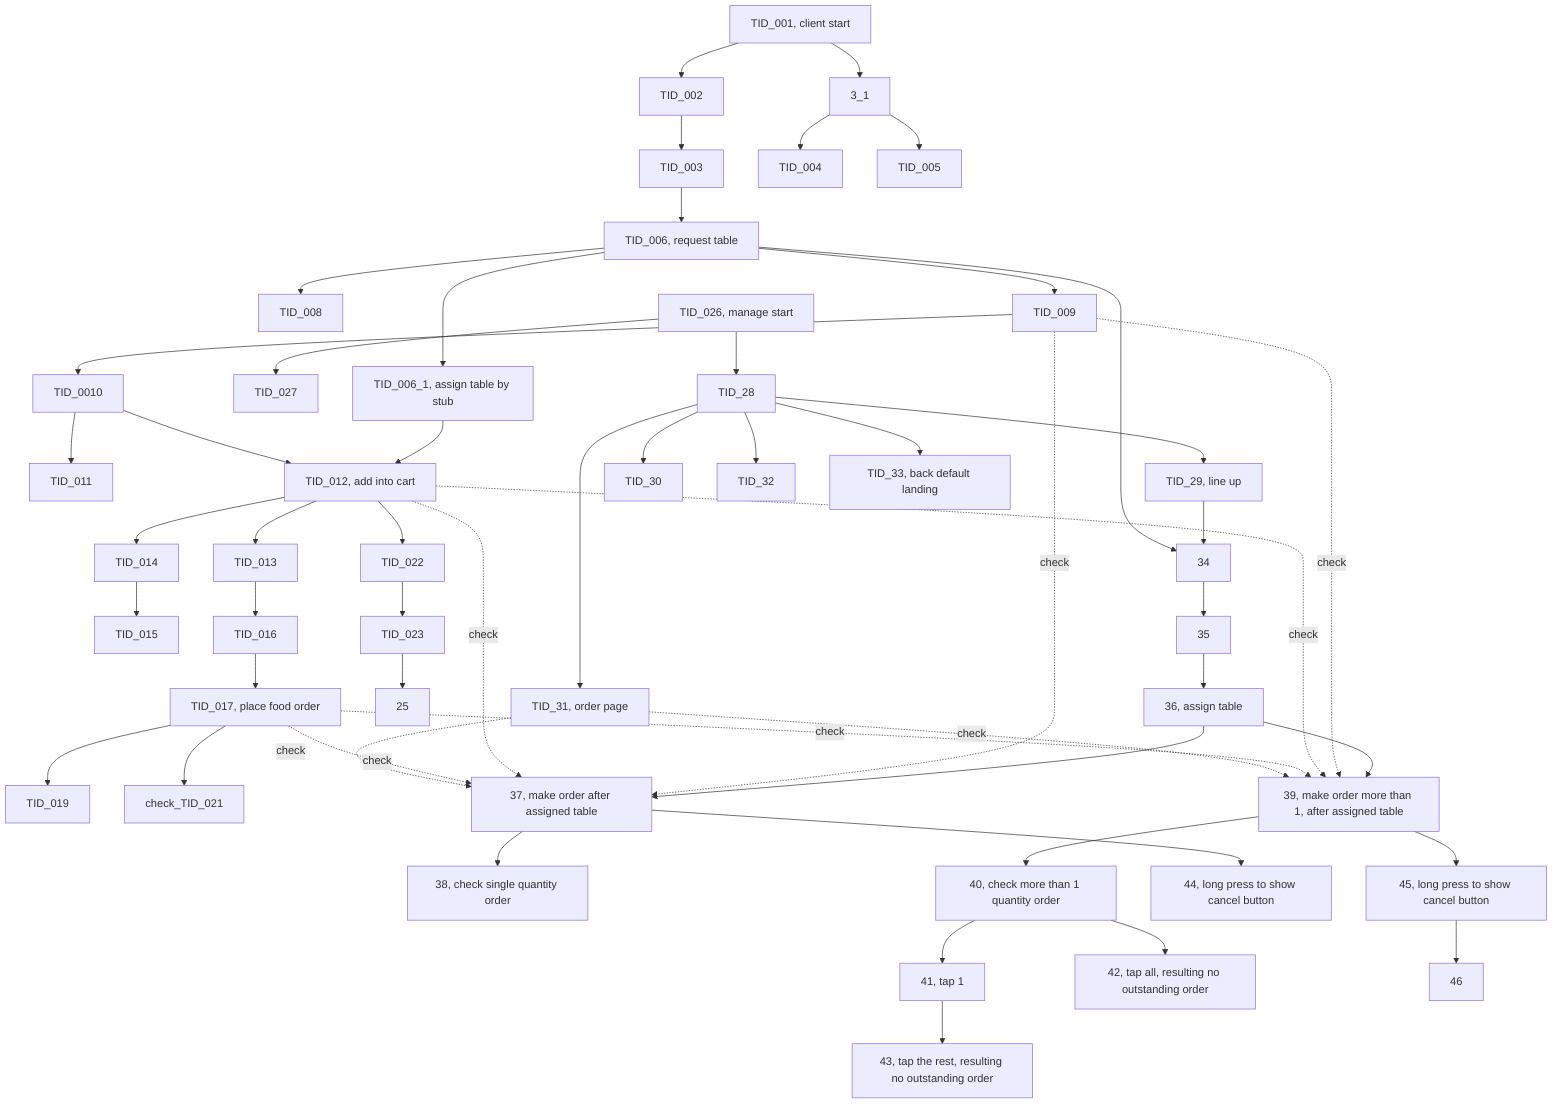 graph TD
  1[TID_001, client start]-->2[TID_002]
  2-->3[TID_003]
  1-->3_1
  3_1-->4[TID_004]
  3_1-->5[TID_005]
  3-->6[TID_006, request table]
  6-->6_1[TID_006_1, assign table by stub]
  6-->8[TID_008]
  6-->9[TID_009]
  9-->10[TID_0010]
  10-->11[TID_011]
  6_1-->12
  10-->12[TID_012, add into cart]
  12-->13[TID_013]
  12-->14[TID_014]
  14-->15[TID_015]
  13-->16[TID_016]
  16-->17[TID_017, place food order]
  17-->19[TID_019]
  17-->21[check_TID_021]
  12-->22[TID_022]
  22-->23[TID_023]
  23-->25

  26[TID_026, manage start]-->27[TID_027]
  26-->28[TID_28]
  28-->29[TID_29, line up]
  28-->30[TID_30]
  28-->31[TID_31, order page]
  28-->32[TID_32]
  28-->33[TID_33, back default landing]
  29-->34
  6-->34
  34-->35
  35-->36[36, assign table]
  36-->37[37, make order after assigned table]
  9-. check .->37
  12-. check .->37
  17-. check .->37
  31-. check .->37
  37-->38[38, check single quantity order]
  37-->44[44, long press to show cancel button]

  36-->39[39, make order more than 1, after assigned table]
  9-. check .->39
  12-. check .->39
  17-. check .->39
  31-. check .->39
  39-->40[40, check more than 1 quantity order]

  40-->41[41, tap 1]
  40-->42[42, tap all, resulting no outstanding order]
  41-->43[43, tap the rest, resulting no outstanding order]


  39-->45[45, long press to show cancel button]

  45-->46